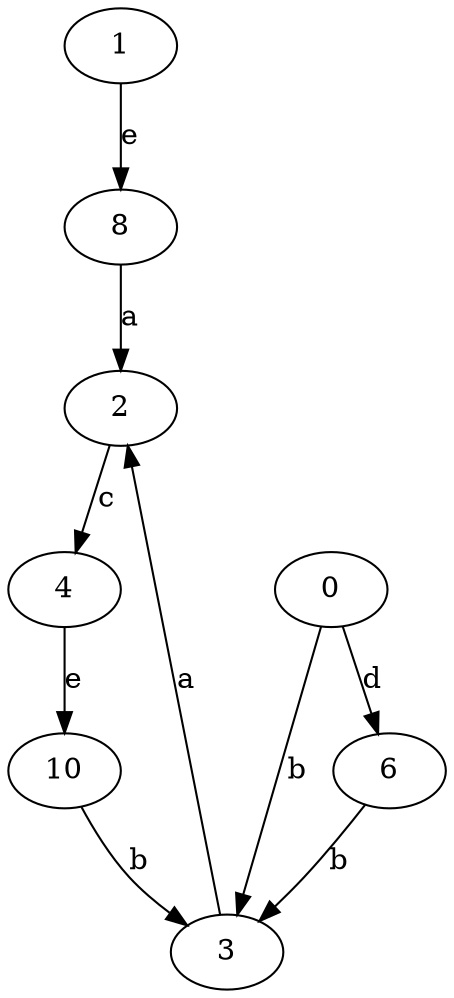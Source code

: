 strict digraph  {
1;
2;
3;
0;
4;
6;
8;
10;
1 -> 8  [label=e];
2 -> 4  [label=c];
3 -> 2  [label=a];
0 -> 3  [label=b];
0 -> 6  [label=d];
4 -> 10  [label=e];
6 -> 3  [label=b];
8 -> 2  [label=a];
10 -> 3  [label=b];
}
